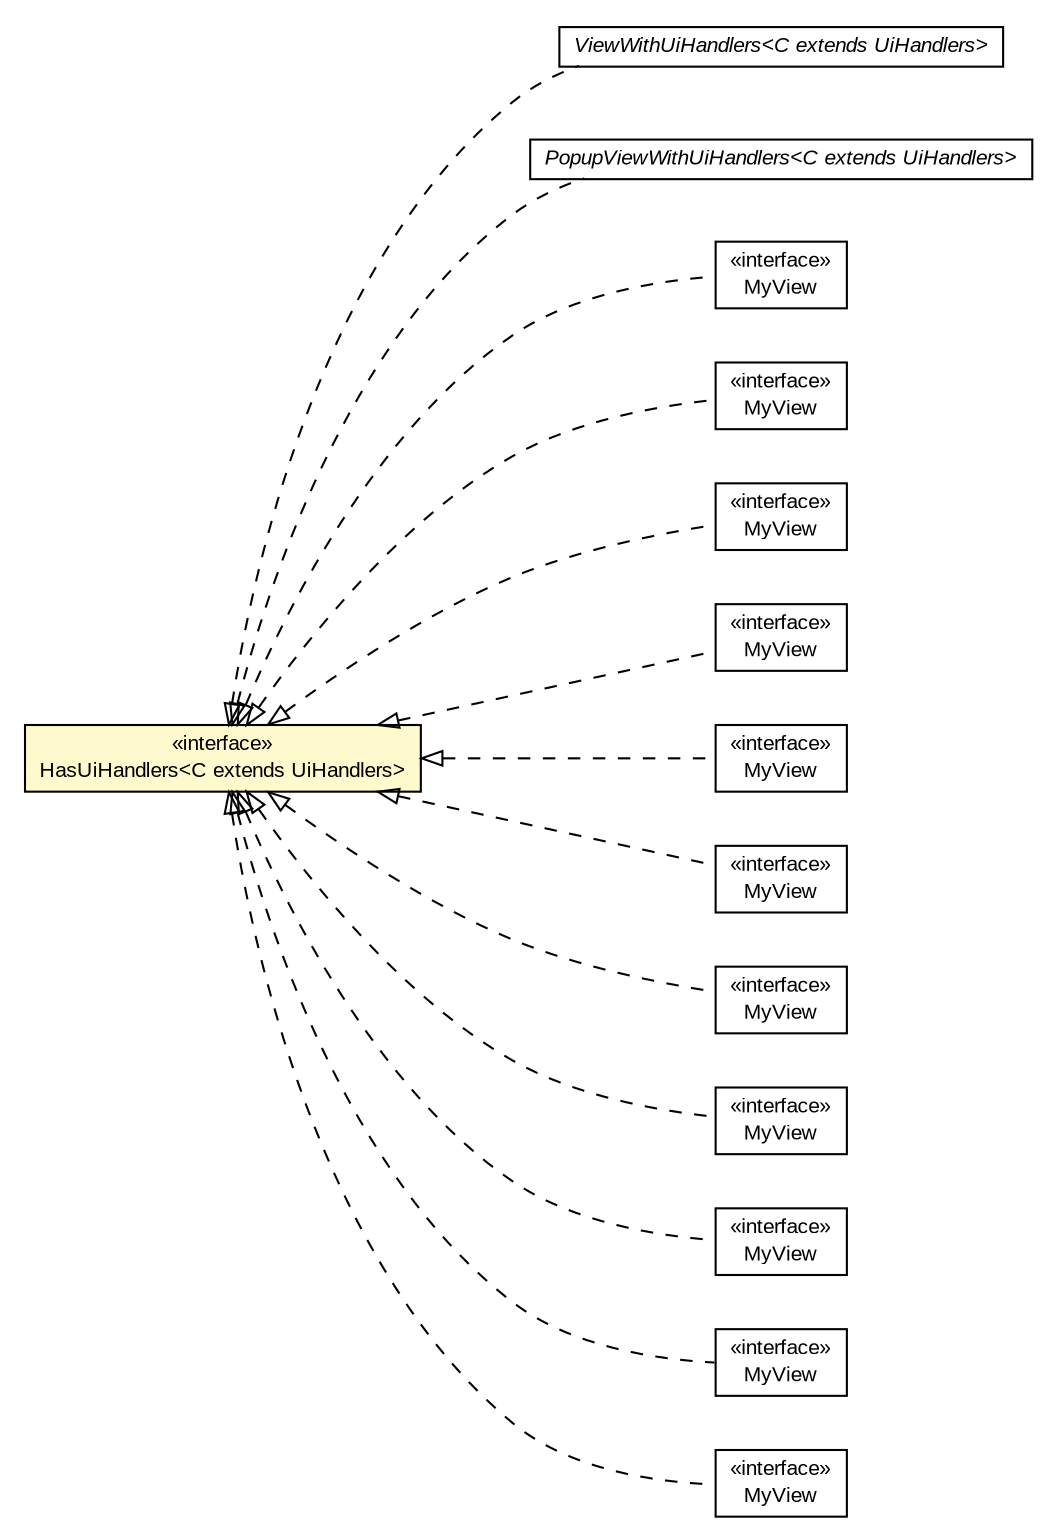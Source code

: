 #!/usr/local/bin/dot
#
# Class diagram 
# Generated by UMLGraph version R5_6-24-gf6e263 (http://www.umlgraph.org/)
#

digraph G {
	edge [fontname="arial",fontsize=10,labelfontname="arial",labelfontsize=10];
	node [fontname="arial",fontsize=10,shape=plaintext];
	nodesep=0.25;
	ranksep=0.5;
	rankdir=LR;
	// com.gwtplatform.mvp.client.ViewWithUiHandlers<C extends com.gwtplatform.mvp.client.UiHandlers>
	c289833 [label=<<table title="com.gwtplatform.mvp.client.ViewWithUiHandlers" border="0" cellborder="1" cellspacing="0" cellpadding="2" port="p" href="./ViewWithUiHandlers.html">
		<tr><td><table border="0" cellspacing="0" cellpadding="1">
<tr><td align="center" balign="center"><font face="arial italic"> ViewWithUiHandlers&lt;C extends UiHandlers&gt; </font></td></tr>
		</table></td></tr>
		</table>>, URL="./ViewWithUiHandlers.html", fontname="arial", fontcolor="black", fontsize=10.0];
	// com.gwtplatform.mvp.client.PopupViewWithUiHandlers<C extends com.gwtplatform.mvp.client.UiHandlers>
	c289851 [label=<<table title="com.gwtplatform.mvp.client.PopupViewWithUiHandlers" border="0" cellborder="1" cellspacing="0" cellpadding="2" port="p" href="./PopupViewWithUiHandlers.html">
		<tr><td><table border="0" cellspacing="0" cellpadding="1">
<tr><td align="center" balign="center"><font face="arial italic"> PopupViewWithUiHandlers&lt;C extends UiHandlers&gt; </font></td></tr>
		</table></td></tr>
		</table>>, URL="./PopupViewWithUiHandlers.html", fontname="arial", fontcolor="black", fontsize=10.0];
	// com.gwtplatform.mvp.client.HasUiHandlers<C extends com.gwtplatform.mvp.client.UiHandlers>
	c289855 [label=<<table title="com.gwtplatform.mvp.client.HasUiHandlers" border="0" cellborder="1" cellspacing="0" cellpadding="2" port="p" bgcolor="lemonChiffon" href="./HasUiHandlers.html">
		<tr><td><table border="0" cellspacing="0" cellpadding="1">
<tr><td align="center" balign="center"> &#171;interface&#187; </td></tr>
<tr><td align="center" balign="center"> HasUiHandlers&lt;C extends UiHandlers&gt; </td></tr>
		</table></td></tr>
		</table>>, URL="./HasUiHandlers.html", fontname="arial", fontcolor="black", fontsize=10.0];
	// com.gwtplatform.carstore.client.application.cars.car.CarPresenter.MyView
	c290151 [label=<<table title="com.gwtplatform.carstore.client.application.cars.car.CarPresenter.MyView" border="0" cellborder="1" cellspacing="0" cellpadding="2" port="p" href="../../carstore/client/application/cars/car/CarPresenter.MyView.html">
		<tr><td><table border="0" cellspacing="0" cellpadding="1">
<tr><td align="center" balign="center"> &#171;interface&#187; </td></tr>
<tr><td align="center" balign="center"> MyView </td></tr>
		</table></td></tr>
		</table>>, URL="../../carstore/client/application/cars/car/CarPresenter.MyView.html", fontname="arial", fontcolor="black", fontsize=10.0];
	// com.gwtplatform.carstore.client.application.cars.car.navigation.NavigationTabPresenter.MyView
	c290158 [label=<<table title="com.gwtplatform.carstore.client.application.cars.car.navigation.NavigationTabPresenter.MyView" border="0" cellborder="1" cellspacing="0" cellpadding="2" port="p" href="../../carstore/client/application/cars/car/navigation/NavigationTabPresenter.MyView.html">
		<tr><td><table border="0" cellspacing="0" cellpadding="1">
<tr><td align="center" balign="center"> &#171;interface&#187; </td></tr>
<tr><td align="center" balign="center"> MyView </td></tr>
		</table></td></tr>
		</table>>, URL="../../carstore/client/application/cars/car/navigation/NavigationTabPresenter.MyView.html", fontname="arial", fontcolor="black", fontsize=10.0];
	// com.gwtplatform.carstore.client.application.cars.CarsPresenter.MyView
	c290169 [label=<<table title="com.gwtplatform.carstore.client.application.cars.CarsPresenter.MyView" border="0" cellborder="1" cellspacing="0" cellpadding="2" port="p" href="../../carstore/client/application/cars/CarsPresenter.MyView.html">
		<tr><td><table border="0" cellspacing="0" cellpadding="1">
<tr><td align="center" balign="center"> &#171;interface&#187; </td></tr>
<tr><td align="center" balign="center"> MyView </td></tr>
		</table></td></tr>
		</table>>, URL="../../carstore/client/application/cars/CarsPresenter.MyView.html", fontname="arial", fontcolor="black", fontsize=10.0];
	// com.gwtplatform.carstore.client.application.login.LoginPresenter.MyView
	c290194 [label=<<table title="com.gwtplatform.carstore.client.application.login.LoginPresenter.MyView" border="0" cellborder="1" cellspacing="0" cellpadding="2" port="p" href="../../carstore/client/application/login/LoginPresenter.MyView.html">
		<tr><td><table border="0" cellspacing="0" cellpadding="1">
<tr><td align="center" balign="center"> &#171;interface&#187; </td></tr>
<tr><td align="center" balign="center"> MyView </td></tr>
		</table></td></tr>
		</table>>, URL="../../carstore/client/application/login/LoginPresenter.MyView.html", fontname="arial", fontcolor="black", fontsize=10.0];
	// com.gwtplatform.carstore.client.application.manufacturer.ManufacturerPresenter.MyView
	c290204 [label=<<table title="com.gwtplatform.carstore.client.application.manufacturer.ManufacturerPresenter.MyView" border="0" cellborder="1" cellspacing="0" cellpadding="2" port="p" href="../../carstore/client/application/manufacturer/ManufacturerPresenter.MyView.html">
		<tr><td><table border="0" cellspacing="0" cellpadding="1">
<tr><td align="center" balign="center"> &#171;interface&#187; </td></tr>
<tr><td align="center" balign="center"> MyView </td></tr>
		</table></td></tr>
		</table>>, URL="../../carstore/client/application/manufacturer/ManufacturerPresenter.MyView.html", fontname="arial", fontcolor="black", fontsize=10.0];
	// com.gwtplatform.carstore.client.application.manufacturer.ManufacturerDetailPresenter.MyView
	c290212 [label=<<table title="com.gwtplatform.carstore.client.application.manufacturer.ManufacturerDetailPresenter.MyView" border="0" cellborder="1" cellspacing="0" cellpadding="2" port="p" href="../../carstore/client/application/manufacturer/ManufacturerDetailPresenter.MyView.html">
		<tr><td><table border="0" cellspacing="0" cellpadding="1">
<tr><td align="center" balign="center"> &#171;interface&#187; </td></tr>
<tr><td align="center" balign="center"> MyView </td></tr>
		</table></td></tr>
		</table>>, URL="../../carstore/client/application/manufacturer/ManufacturerDetailPresenter.MyView.html", fontname="arial", fontcolor="black", fontsize=10.0];
	// com.gwtplatform.carstore.client.application.manufacturer.ui.EditManufacturerPresenter.MyView
	c290219 [label=<<table title="com.gwtplatform.carstore.client.application.manufacturer.ui.EditManufacturerPresenter.MyView" border="0" cellborder="1" cellspacing="0" cellpadding="2" port="p" href="../../carstore/client/application/manufacturer/ui/EditManufacturerPresenter.MyView.html">
		<tr><td><table border="0" cellspacing="0" cellpadding="1">
<tr><td align="center" balign="center"> &#171;interface&#187; </td></tr>
<tr><td align="center" balign="center"> MyView </td></tr>
		</table></td></tr>
		</table>>, URL="../../carstore/client/application/manufacturer/ui/EditManufacturerPresenter.MyView.html", fontname="arial", fontcolor="black", fontsize=10.0];
	// com.gwtplatform.carstore.client.application.rating.RatingPresenter.MyView
	c290225 [label=<<table title="com.gwtplatform.carstore.client.application.rating.RatingPresenter.MyView" border="0" cellborder="1" cellspacing="0" cellpadding="2" port="p" href="../../carstore/client/application/rating/RatingPresenter.MyView.html">
		<tr><td><table border="0" cellspacing="0" cellpadding="1">
<tr><td align="center" balign="center"> &#171;interface&#187; </td></tr>
<tr><td align="center" balign="center"> MyView </td></tr>
		</table></td></tr>
		</table>>, URL="../../carstore/client/application/rating/RatingPresenter.MyView.html", fontname="arial", fontcolor="black", fontsize=10.0];
	// com.gwtplatform.carstore.client.application.rating.RatingDetailPresenter.MyView
	c290233 [label=<<table title="com.gwtplatform.carstore.client.application.rating.RatingDetailPresenter.MyView" border="0" cellborder="1" cellspacing="0" cellpadding="2" port="p" href="../../carstore/client/application/rating/RatingDetailPresenter.MyView.html">
		<tr><td><table border="0" cellspacing="0" cellpadding="1">
<tr><td align="center" balign="center"> &#171;interface&#187; </td></tr>
<tr><td align="center" balign="center"> MyView </td></tr>
		</table></td></tr>
		</table>>, URL="../../carstore/client/application/rating/RatingDetailPresenter.MyView.html", fontname="arial", fontcolor="black", fontsize=10.0];
	// com.gwtplatform.carstore.client.application.rating.ui.EditRatingPresenter.MyView
	c290241 [label=<<table title="com.gwtplatform.carstore.client.application.rating.ui.EditRatingPresenter.MyView" border="0" cellborder="1" cellspacing="0" cellpadding="2" port="p" href="../../carstore/client/application/rating/ui/EditRatingPresenter.MyView.html">
		<tr><td><table border="0" cellspacing="0" cellpadding="1">
<tr><td align="center" balign="center"> &#171;interface&#187; </td></tr>
<tr><td align="center" balign="center"> MyView </td></tr>
		</table></td></tr>
		</table>>, URL="../../carstore/client/application/rating/ui/EditRatingPresenter.MyView.html", fontname="arial", fontcolor="black", fontsize=10.0];
	// com.gwtplatform.carstore.client.application.widget.header.HeaderPresenter.MyView
	c290262 [label=<<table title="com.gwtplatform.carstore.client.application.widget.header.HeaderPresenter.MyView" border="0" cellborder="1" cellspacing="0" cellpadding="2" port="p" href="../../carstore/client/application/widget/header/HeaderPresenter.MyView.html">
		<tr><td><table border="0" cellspacing="0" cellpadding="1">
<tr><td align="center" balign="center"> &#171;interface&#187; </td></tr>
<tr><td align="center" balign="center"> MyView </td></tr>
		</table></td></tr>
		</table>>, URL="../../carstore/client/application/widget/header/HeaderPresenter.MyView.html", fontname="arial", fontcolor="black", fontsize=10.0];
	//com.gwtplatform.mvp.client.ViewWithUiHandlers<C extends com.gwtplatform.mvp.client.UiHandlers> implements com.gwtplatform.mvp.client.HasUiHandlers<C extends com.gwtplatform.mvp.client.UiHandlers>
	c289855:p -> c289833:p [dir=back,arrowtail=empty,style=dashed];
	//com.gwtplatform.mvp.client.PopupViewWithUiHandlers<C extends com.gwtplatform.mvp.client.UiHandlers> implements com.gwtplatform.mvp.client.HasUiHandlers<C extends com.gwtplatform.mvp.client.UiHandlers>
	c289855:p -> c289851:p [dir=back,arrowtail=empty,style=dashed];
	//com.gwtplatform.carstore.client.application.cars.car.CarPresenter.MyView implements com.gwtplatform.mvp.client.HasUiHandlers<C extends com.gwtplatform.mvp.client.UiHandlers>
	c289855:p -> c290151:p [dir=back,arrowtail=empty,style=dashed];
	//com.gwtplatform.carstore.client.application.cars.car.navigation.NavigationTabPresenter.MyView implements com.gwtplatform.mvp.client.HasUiHandlers<C extends com.gwtplatform.mvp.client.UiHandlers>
	c289855:p -> c290158:p [dir=back,arrowtail=empty,style=dashed];
	//com.gwtplatform.carstore.client.application.cars.CarsPresenter.MyView implements com.gwtplatform.mvp.client.HasUiHandlers<C extends com.gwtplatform.mvp.client.UiHandlers>
	c289855:p -> c290169:p [dir=back,arrowtail=empty,style=dashed];
	//com.gwtplatform.carstore.client.application.login.LoginPresenter.MyView implements com.gwtplatform.mvp.client.HasUiHandlers<C extends com.gwtplatform.mvp.client.UiHandlers>
	c289855:p -> c290194:p [dir=back,arrowtail=empty,style=dashed];
	//com.gwtplatform.carstore.client.application.manufacturer.ManufacturerPresenter.MyView implements com.gwtplatform.mvp.client.HasUiHandlers<C extends com.gwtplatform.mvp.client.UiHandlers>
	c289855:p -> c290204:p [dir=back,arrowtail=empty,style=dashed];
	//com.gwtplatform.carstore.client.application.manufacturer.ManufacturerDetailPresenter.MyView implements com.gwtplatform.mvp.client.HasUiHandlers<C extends com.gwtplatform.mvp.client.UiHandlers>
	c289855:p -> c290212:p [dir=back,arrowtail=empty,style=dashed];
	//com.gwtplatform.carstore.client.application.manufacturer.ui.EditManufacturerPresenter.MyView implements com.gwtplatform.mvp.client.HasUiHandlers<C extends com.gwtplatform.mvp.client.UiHandlers>
	c289855:p -> c290219:p [dir=back,arrowtail=empty,style=dashed];
	//com.gwtplatform.carstore.client.application.rating.RatingPresenter.MyView implements com.gwtplatform.mvp.client.HasUiHandlers<C extends com.gwtplatform.mvp.client.UiHandlers>
	c289855:p -> c290225:p [dir=back,arrowtail=empty,style=dashed];
	//com.gwtplatform.carstore.client.application.rating.RatingDetailPresenter.MyView implements com.gwtplatform.mvp.client.HasUiHandlers<C extends com.gwtplatform.mvp.client.UiHandlers>
	c289855:p -> c290233:p [dir=back,arrowtail=empty,style=dashed];
	//com.gwtplatform.carstore.client.application.rating.ui.EditRatingPresenter.MyView implements com.gwtplatform.mvp.client.HasUiHandlers<C extends com.gwtplatform.mvp.client.UiHandlers>
	c289855:p -> c290241:p [dir=back,arrowtail=empty,style=dashed];
	//com.gwtplatform.carstore.client.application.widget.header.HeaderPresenter.MyView implements com.gwtplatform.mvp.client.HasUiHandlers<C extends com.gwtplatform.mvp.client.UiHandlers>
	c289855:p -> c290262:p [dir=back,arrowtail=empty,style=dashed];
}

